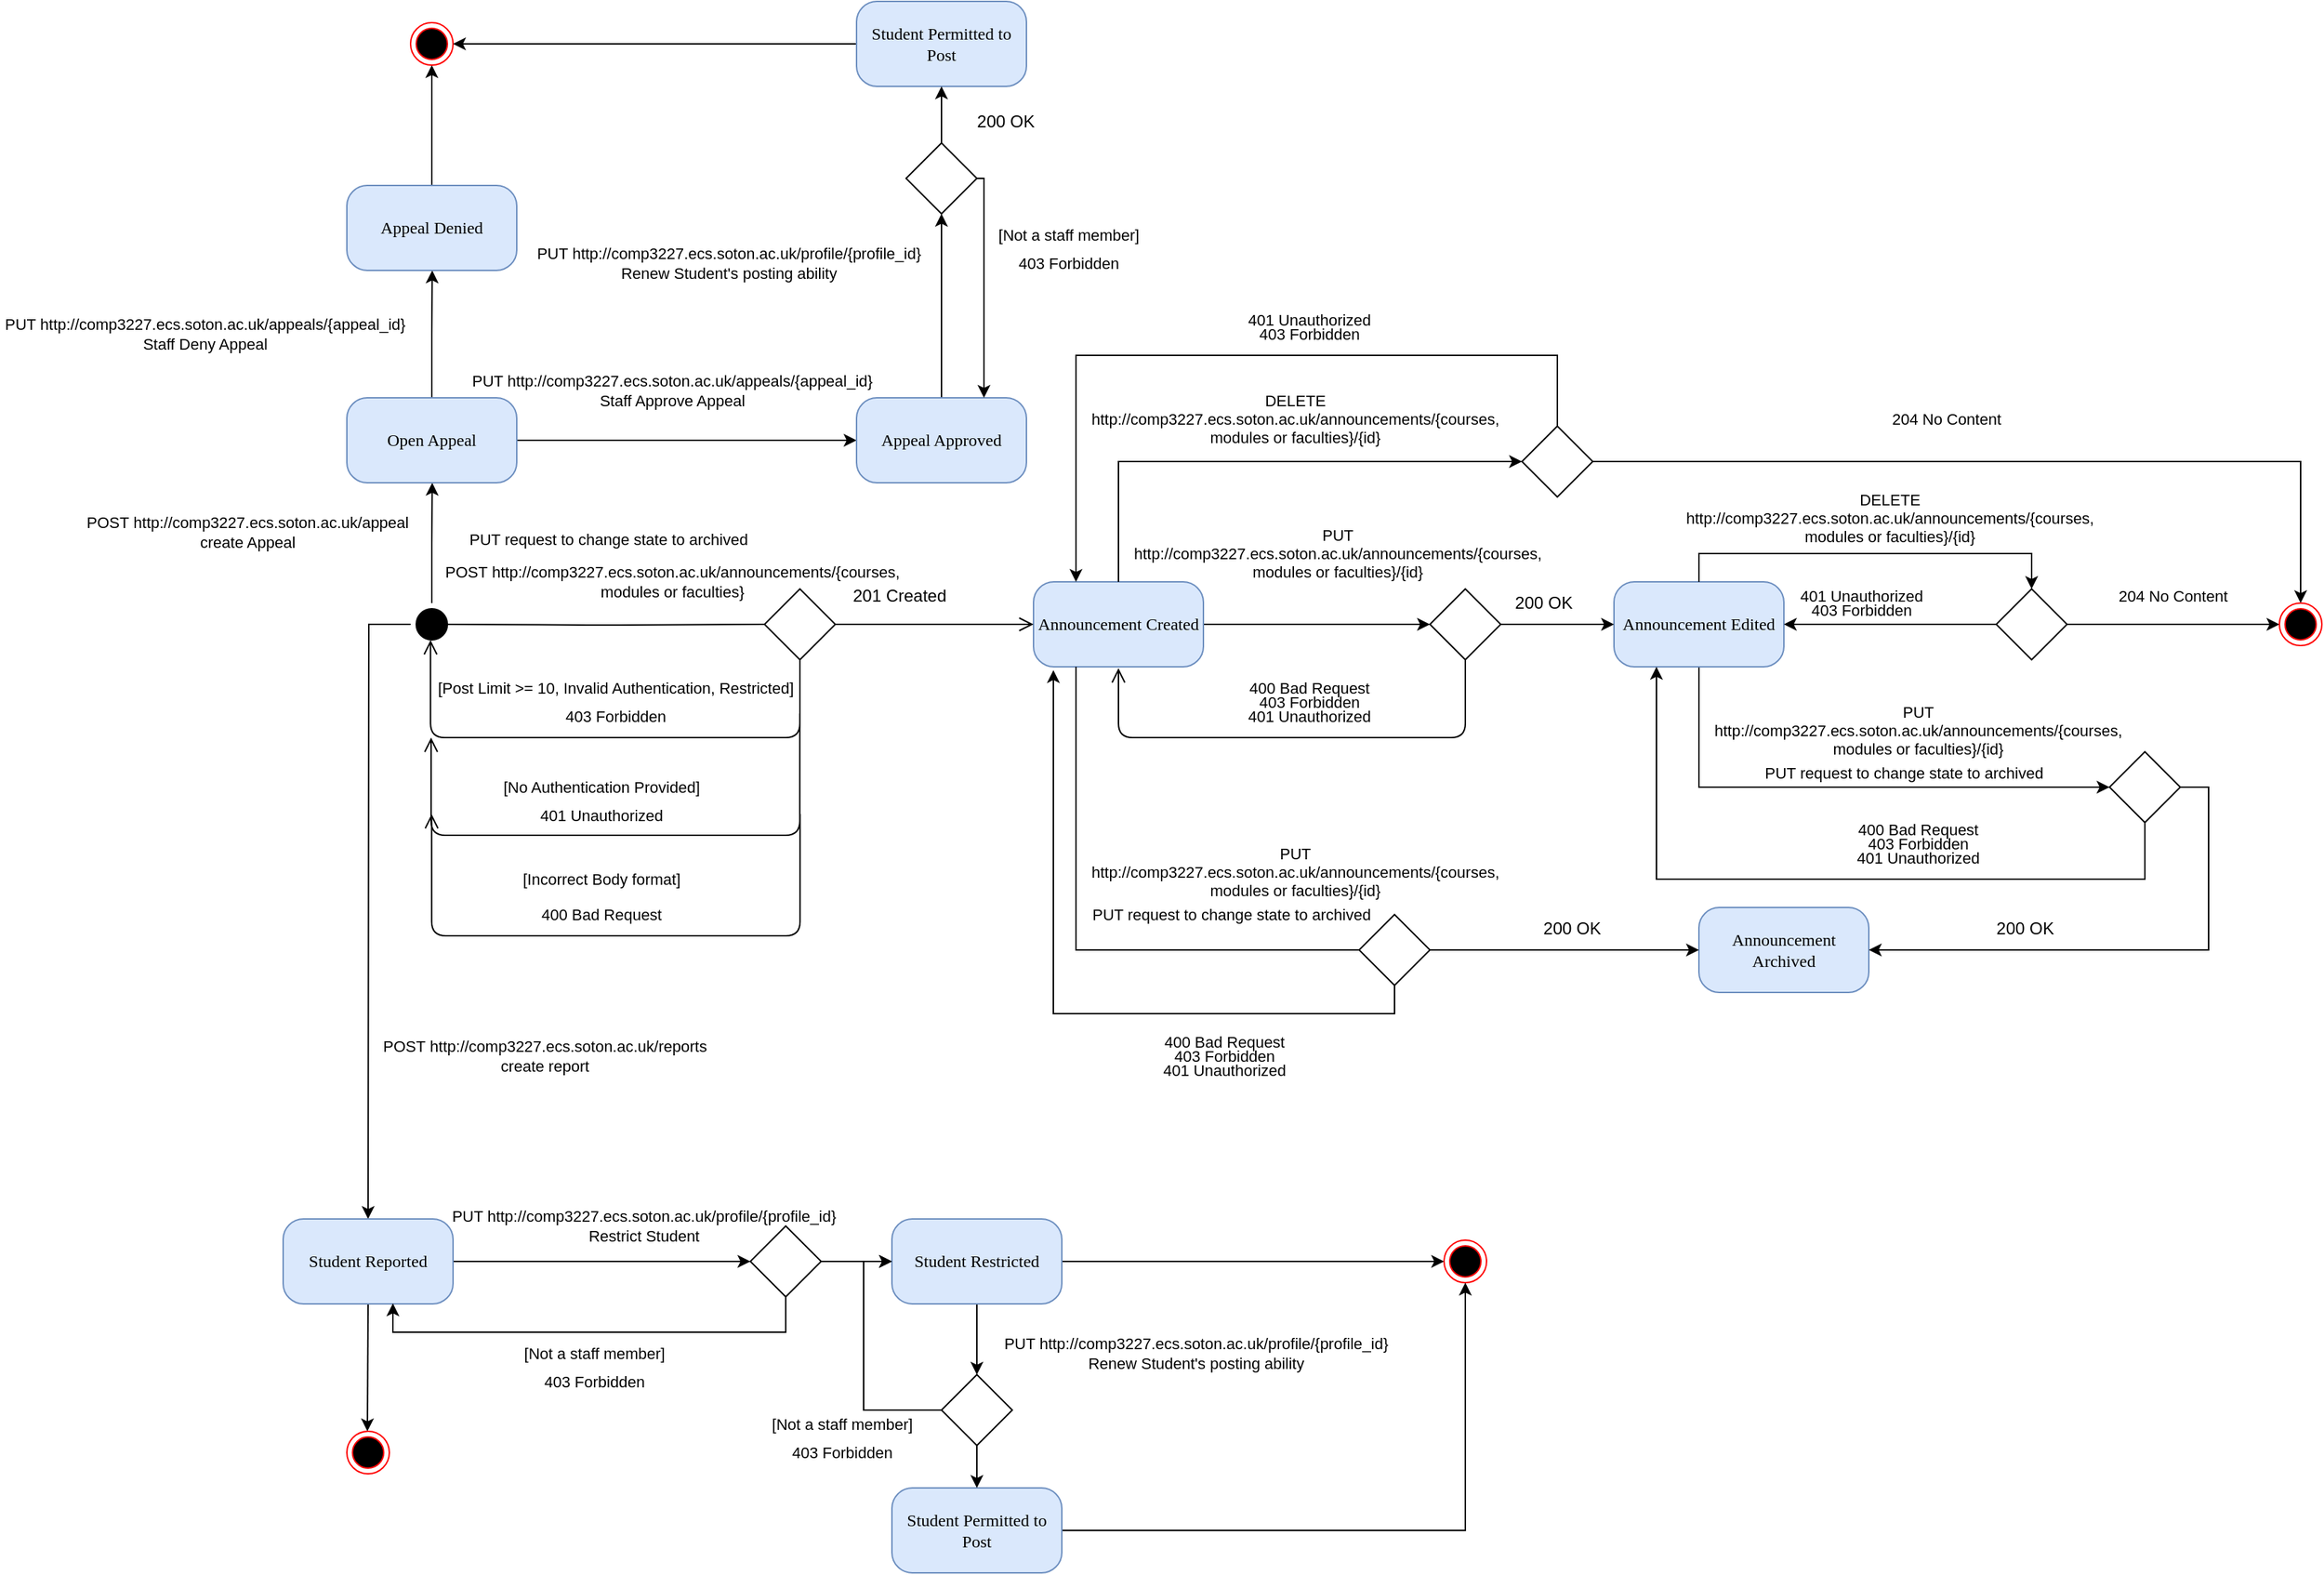 <mxfile version="22.1.5" type="device">
  <diagram name="Page-1" id="58cdce13-f638-feb5-8d6f-7d28b1aa9fa0">
    <mxGraphModel dx="1105" dy="562" grid="1" gridSize="10" guides="1" tooltips="1" connect="1" arrows="1" fold="1" page="1" pageScale="1" pageWidth="3300" pageHeight="2339" background="none" math="0" shadow="0">
      <root>
        <mxCell id="0" />
        <mxCell id="1" parent="0" />
        <mxCell id="6BWkst6RVMvoEHYVJQI9-71" style="edgeStyle=orthogonalEdgeStyle;rounded=0;orthogonalLoop=1;jettySize=auto;html=1;exitX=0.5;exitY=1;exitDx=0;exitDy=0;" parent="1" source="382b91b5511bd0f7-1" edge="1">
          <mxGeometry relative="1" as="geometry">
            <mxPoint x="890" y="1190" as="targetPoint" />
          </mxGeometry>
        </mxCell>
        <mxCell id="wpCIgoDuGoxNXAhAN5nI-4" style="edgeStyle=orthogonalEdgeStyle;rounded=0;orthogonalLoop=1;jettySize=auto;html=1;exitX=0;exitY=0.5;exitDx=0;exitDy=0;" parent="1" source="382b91b5511bd0f7-1" edge="1">
          <mxGeometry relative="1" as="geometry">
            <mxPoint x="935.286" y="670" as="targetPoint" />
          </mxGeometry>
        </mxCell>
        <mxCell id="382b91b5511bd0f7-1" value="" style="ellipse;html=1;shape=startState;fillColor=#000000;strokeColor=#000000;rounded=1;shadow=0;comic=0;labelBackgroundColor=none;fontFamily=Verdana;fontSize=12;fontColor=#000000;align=center;direction=south;" parent="1" vertex="1">
          <mxGeometry x="920" y="755" width="30" height="30" as="geometry" />
        </mxCell>
        <mxCell id="SyVr7KE0uqaBWoRiE3xX-16" style="edgeStyle=orthogonalEdgeStyle;rounded=0;orthogonalLoop=1;jettySize=auto;html=1;exitX=1;exitY=0.5;exitDx=0;exitDy=0;entryX=0;entryY=0.5;entryDx=0;entryDy=0;" parent="1" source="382b91b5511bd0f7-6" target="6BWkst6RVMvoEHYVJQI9-21" edge="1">
          <mxGeometry relative="1" as="geometry" />
        </mxCell>
        <mxCell id="382b91b5511bd0f7-6" value="Announcement Created" style="rounded=1;whiteSpace=wrap;html=1;arcSize=24;fillColor=#dae8fc;strokeColor=#6c8ebf;shadow=0;comic=0;labelBackgroundColor=none;fontFamily=Verdana;fontSize=12;align=center;" parent="1" vertex="1">
          <mxGeometry x="1360" y="740" width="120" height="60" as="geometry" />
        </mxCell>
        <mxCell id="2a3bc250acf0617d-9" style="edgeStyle=orthogonalEdgeStyle;html=1;labelBackgroundColor=none;endArrow=open;endSize=8;strokeColor=#000000;fontFamily=Verdana;fontSize=12;align=left;startArrow=none;" parent="1" source="6BWkst6RVMvoEHYVJQI9-2" target="382b91b5511bd0f7-6" edge="1">
          <mxGeometry relative="1" as="geometry" />
        </mxCell>
        <mxCell id="6BWkst6RVMvoEHYVJQI9-3" value="" style="edgeStyle=orthogonalEdgeStyle;html=1;labelBackgroundColor=none;endArrow=none;endSize=8;strokeColor=#000000;fontFamily=Verdana;fontSize=12;align=left;" parent="1" target="6BWkst6RVMvoEHYVJQI9-2" edge="1">
          <mxGeometry relative="1" as="geometry">
            <mxPoint x="940" y="770" as="sourcePoint" />
            <mxPoint x="1230" y="770" as="targetPoint" />
          </mxGeometry>
        </mxCell>
        <mxCell id="6BWkst6RVMvoEHYVJQI9-2" value="" style="rhombus;whiteSpace=wrap;html=1;" parent="1" vertex="1">
          <mxGeometry x="1170" y="745" width="50" height="50" as="geometry" />
        </mxCell>
        <mxCell id="6BWkst6RVMvoEHYVJQI9-5" style="edgeStyle=orthogonalEdgeStyle;html=1;labelBackgroundColor=none;endArrow=open;endSize=8;strokeColor=#000000;fontFamily=Verdana;fontSize=12;align=left;startArrow=none;entryX=0.871;entryY=0.53;entryDx=0;entryDy=0;entryPerimeter=0;exitX=0.5;exitY=1;exitDx=0;exitDy=0;" parent="1" source="6BWkst6RVMvoEHYVJQI9-2" target="382b91b5511bd0f7-1" edge="1">
          <mxGeometry relative="1" as="geometry">
            <mxPoint x="1095" y="800" as="sourcePoint" />
            <mxPoint x="1200" y="740" as="targetPoint" />
            <Array as="points">
              <mxPoint x="1195" y="850" />
              <mxPoint x="934" y="850" />
            </Array>
          </mxGeometry>
        </mxCell>
        <mxCell id="SyVr7KE0uqaBWoRiE3xX-9" style="edgeStyle=orthogonalEdgeStyle;rounded=0;orthogonalLoop=1;jettySize=auto;html=1;exitX=0.5;exitY=1;exitDx=0;exitDy=0;entryX=0;entryY=0.5;entryDx=0;entryDy=0;" parent="1" source="6BWkst6RVMvoEHYVJQI9-6" target="SyVr7KE0uqaBWoRiE3xX-12" edge="1">
          <mxGeometry relative="1" as="geometry">
            <mxPoint x="1830" y="900" as="targetPoint" />
          </mxGeometry>
        </mxCell>
        <mxCell id="6BWkst6RVMvoEHYVJQI9-6" value="Announcement Edited" style="rounded=1;whiteSpace=wrap;html=1;arcSize=24;fillColor=#dae8fc;strokeColor=#6c8ebf;shadow=0;comic=0;labelBackgroundColor=none;fontFamily=Verdana;fontSize=12;align=center;" parent="1" vertex="1">
          <mxGeometry x="1770" y="740" width="120" height="60" as="geometry" />
        </mxCell>
        <mxCell id="6BWkst6RVMvoEHYVJQI9-8" value="Announcement Archived" style="rounded=1;whiteSpace=wrap;html=1;arcSize=24;fillColor=#dae8fc;strokeColor=#6c8ebf;shadow=0;comic=0;labelBackgroundColor=none;fontFamily=Verdana;fontSize=12;align=center;" parent="1" vertex="1">
          <mxGeometry x="1830" y="970" width="120" height="60" as="geometry" />
        </mxCell>
        <mxCell id="6BWkst6RVMvoEHYVJQI9-9" value="POST&amp;nbsp;http://comp3227.ecs.soton.ac.uk/announcements/{courses, modules or faculties}" style="text;html=1;strokeColor=none;fillColor=none;align=center;verticalAlign=middle;whiteSpace=wrap;rounded=0;fontSize=11;" parent="1" vertex="1">
          <mxGeometry x="960" y="725" width="290" height="30" as="geometry" />
        </mxCell>
        <mxCell id="6BWkst6RVMvoEHYVJQI9-11" value="201 Created" style="text;html=1;align=center;verticalAlign=middle;resizable=0;points=[];autosize=1;strokeColor=none;fillColor=none;" parent="1" vertex="1">
          <mxGeometry x="1220" y="735" width="90" height="30" as="geometry" />
        </mxCell>
        <mxCell id="6BWkst6RVMvoEHYVJQI9-12" value="[Post Limit &amp;gt;= 10, Invalid Authentication, Restricted]" style="text;html=1;strokeColor=none;fillColor=none;align=center;verticalAlign=middle;whiteSpace=wrap;rounded=0;fontSize=11;" parent="1" vertex="1">
          <mxGeometry x="920" y="800" width="290" height="30" as="geometry" />
        </mxCell>
        <mxCell id="6BWkst6RVMvoEHYVJQI9-13" value="[No Authentication Provided]" style="text;html=1;strokeColor=none;fillColor=none;align=center;verticalAlign=middle;whiteSpace=wrap;rounded=0;fontSize=11;" parent="1" vertex="1">
          <mxGeometry x="910" y="870" width="290" height="30" as="geometry" />
        </mxCell>
        <mxCell id="6BWkst6RVMvoEHYVJQI9-14" value="[Incorrect Body format]" style="text;html=1;strokeColor=none;fillColor=none;align=center;verticalAlign=middle;whiteSpace=wrap;rounded=0;fontSize=11;" parent="1" vertex="1">
          <mxGeometry x="985" y="935" width="140" height="30" as="geometry" />
        </mxCell>
        <mxCell id="6BWkst6RVMvoEHYVJQI9-15" style="edgeStyle=orthogonalEdgeStyle;html=1;labelBackgroundColor=none;endArrow=open;endSize=8;strokeColor=#000000;fontFamily=Verdana;fontSize=12;align=left;startArrow=none;entryX=0.871;entryY=0.53;entryDx=0;entryDy=0;entryPerimeter=0;exitX=0.948;exitY=1.1;exitDx=0;exitDy=0;exitPerimeter=0;" parent="1" source="6BWkst6RVMvoEHYVJQI9-12" edge="1">
          <mxGeometry relative="1" as="geometry">
            <mxPoint x="1195.5" y="864" as="sourcePoint" />
            <mxPoint x="934.5" y="850" as="targetPoint" />
            <Array as="points">
              <mxPoint x="1195" y="919" />
              <mxPoint x="935" y="919" />
            </Array>
          </mxGeometry>
        </mxCell>
        <mxCell id="6BWkst6RVMvoEHYVJQI9-16" value="403 Forbidden" style="text;html=1;strokeColor=none;fillColor=none;align=center;verticalAlign=middle;whiteSpace=wrap;rounded=0;fontSize=11;" parent="1" vertex="1">
          <mxGeometry x="1010" y="820" width="110" height="30" as="geometry" />
        </mxCell>
        <mxCell id="6BWkst6RVMvoEHYVJQI9-17" value="401 Unauthorized" style="text;html=1;strokeColor=none;fillColor=none;align=center;verticalAlign=middle;whiteSpace=wrap;rounded=0;fontSize=11;" parent="1" vertex="1">
          <mxGeometry x="1000" y="890" width="110" height="30" as="geometry" />
        </mxCell>
        <mxCell id="6BWkst6RVMvoEHYVJQI9-19" value="400 Bad Request" style="text;html=1;strokeColor=none;fillColor=none;align=center;verticalAlign=middle;whiteSpace=wrap;rounded=0;fontSize=11;" parent="1" vertex="1">
          <mxGeometry x="1000" y="960" width="110" height="30" as="geometry" />
        </mxCell>
        <mxCell id="6BWkst6RVMvoEHYVJQI9-20" value="PUT http://comp3227.ecs.soton.ac.uk/announcements/{courses, modules or faculties}/{id}&lt;br&gt;" style="text;html=1;strokeColor=none;fillColor=none;align=center;verticalAlign=middle;whiteSpace=wrap;rounded=0;fontSize=11;" parent="1" vertex="1">
          <mxGeometry x="1430" y="705" width="290" height="30" as="geometry" />
        </mxCell>
        <mxCell id="6BWkst6RVMvoEHYVJQI9-27" style="edgeStyle=orthogonalEdgeStyle;rounded=0;orthogonalLoop=1;jettySize=auto;html=1;exitX=1;exitY=0.5;exitDx=0;exitDy=0;entryX=0;entryY=0.5;entryDx=0;entryDy=0;" parent="1" source="6BWkst6RVMvoEHYVJQI9-21" target="6BWkst6RVMvoEHYVJQI9-6" edge="1">
          <mxGeometry relative="1" as="geometry" />
        </mxCell>
        <mxCell id="6BWkst6RVMvoEHYVJQI9-21" value="" style="rhombus;whiteSpace=wrap;html=1;" parent="1" vertex="1">
          <mxGeometry x="1640" y="745" width="50" height="50" as="geometry" />
        </mxCell>
        <mxCell id="6BWkst6RVMvoEHYVJQI9-28" style="edgeStyle=orthogonalEdgeStyle;html=1;labelBackgroundColor=none;endArrow=open;endSize=8;strokeColor=#000000;fontFamily=Verdana;fontSize=12;align=left;startArrow=none;entryX=0.871;entryY=0.53;entryDx=0;entryDy=0;entryPerimeter=0;exitX=0.5;exitY=1;exitDx=0;exitDy=0;" parent="1" source="6BWkst6RVMvoEHYVJQI9-21" edge="1">
          <mxGeometry relative="1" as="geometry">
            <mxPoint x="1681" y="815" as="sourcePoint" />
            <mxPoint x="1420" y="801" as="targetPoint" />
            <Array as="points">
              <mxPoint x="1665" y="850" />
              <mxPoint x="1420" y="850" />
            </Array>
          </mxGeometry>
        </mxCell>
        <mxCell id="6BWkst6RVMvoEHYVJQI9-29" value="200 OK" style="text;html=1;align=center;verticalAlign=middle;resizable=0;points=[];autosize=1;strokeColor=none;fillColor=none;" parent="1" vertex="1">
          <mxGeometry x="1690" y="740" width="60" height="30" as="geometry" />
        </mxCell>
        <mxCell id="6BWkst6RVMvoEHYVJQI9-30" value="400 Bad Request" style="text;html=1;strokeColor=none;fillColor=none;align=center;verticalAlign=middle;whiteSpace=wrap;rounded=0;fontSize=11;" parent="1" vertex="1">
          <mxGeometry x="1500" y="800" width="110" height="30" as="geometry" />
        </mxCell>
        <mxCell id="6BWkst6RVMvoEHYVJQI9-31" value="401 Unauthorized" style="text;html=1;strokeColor=none;fillColor=none;align=center;verticalAlign=middle;whiteSpace=wrap;rounded=0;fontSize=11;" parent="1" vertex="1">
          <mxGeometry x="1500" y="820" width="110" height="30" as="geometry" />
        </mxCell>
        <mxCell id="6BWkst6RVMvoEHYVJQI9-32" value="403 Forbidden" style="text;html=1;strokeColor=none;fillColor=none;align=center;verticalAlign=middle;whiteSpace=wrap;rounded=0;fontSize=11;" parent="1" vertex="1">
          <mxGeometry x="1500" y="810" width="110" height="30" as="geometry" />
        </mxCell>
        <mxCell id="6BWkst6RVMvoEHYVJQI9-36" value="DELETE http://comp3227.ecs.soton.ac.uk/announcements/{courses, modules or faculties}/{id}" style="text;html=1;strokeColor=none;fillColor=none;align=center;verticalAlign=middle;whiteSpace=wrap;rounded=0;fontSize=11;" parent="1" vertex="1">
          <mxGeometry x="1400" y="610" width="290" height="30" as="geometry" />
        </mxCell>
        <mxCell id="6BWkst6RVMvoEHYVJQI9-37" value="204 No Content" style="text;html=1;strokeColor=none;fillColor=none;align=center;verticalAlign=middle;whiteSpace=wrap;rounded=0;fontSize=11;" parent="1" vertex="1">
          <mxGeometry x="1950" y="610" width="110" height="30" as="geometry" />
        </mxCell>
        <mxCell id="6BWkst6RVMvoEHYVJQI9-60" value="" style="edgeStyle=orthogonalEdgeStyle;rounded=0;orthogonalLoop=1;jettySize=auto;html=1;exitX=0.25;exitY=1;exitDx=0;exitDy=0;entryX=0;entryY=0.5;entryDx=0;entryDy=0;endArrow=none;" parent="1" source="382b91b5511bd0f7-6" target="6BWkst6RVMvoEHYVJQI9-59" edge="1">
          <mxGeometry relative="1" as="geometry">
            <mxPoint x="1405" y="1000" as="sourcePoint" />
            <mxPoint x="1600" y="1000" as="targetPoint" />
          </mxGeometry>
        </mxCell>
        <mxCell id="SyVr7KE0uqaBWoRiE3xX-22" style="edgeStyle=orthogonalEdgeStyle;rounded=0;orthogonalLoop=1;jettySize=auto;html=1;exitX=1;exitY=0.5;exitDx=0;exitDy=0;entryX=0;entryY=0.5;entryDx=0;entryDy=0;" parent="1" source="6BWkst6RVMvoEHYVJQI9-59" target="6BWkst6RVMvoEHYVJQI9-8" edge="1">
          <mxGeometry relative="1" as="geometry" />
        </mxCell>
        <mxCell id="6BWkst6RVMvoEHYVJQI9-59" value="" style="rhombus;whiteSpace=wrap;html=1;" parent="1" vertex="1">
          <mxGeometry x="1590" y="975" width="50" height="50" as="geometry" />
        </mxCell>
        <mxCell id="6BWkst6RVMvoEHYVJQI9-72" value="POST&amp;nbsp;http://comp3227.ecs.soton.ac.uk/reports&lt;br&gt;create report" style="text;html=1;strokeColor=none;fillColor=none;align=center;verticalAlign=middle;whiteSpace=wrap;rounded=0;fontSize=11;" parent="1" vertex="1">
          <mxGeometry x="870" y="1060" width="290" height="30" as="geometry" />
        </mxCell>
        <mxCell id="6BWkst6RVMvoEHYVJQI9-75" style="edgeStyle=orthogonalEdgeStyle;rounded=0;orthogonalLoop=1;jettySize=auto;html=1;exitX=0.5;exitY=1;exitDx=0;exitDy=0;" parent="1" source="6BWkst6RVMvoEHYVJQI9-74" edge="1">
          <mxGeometry relative="1" as="geometry">
            <mxPoint x="889.5" y="1340" as="targetPoint" />
          </mxGeometry>
        </mxCell>
        <mxCell id="WHHI2yMgMxbM5bKef1kN-1" style="edgeStyle=orthogonalEdgeStyle;rounded=0;orthogonalLoop=1;jettySize=auto;html=1;exitX=1;exitY=0.5;exitDx=0;exitDy=0;" parent="1" source="6BWkst6RVMvoEHYVJQI9-74" edge="1">
          <mxGeometry relative="1" as="geometry">
            <mxPoint x="1160" y="1220" as="targetPoint" />
          </mxGeometry>
        </mxCell>
        <mxCell id="6BWkst6RVMvoEHYVJQI9-74" value="Student Reported" style="rounded=1;whiteSpace=wrap;html=1;arcSize=24;fillColor=#dae8fc;strokeColor=#6c8ebf;shadow=0;comic=0;labelBackgroundColor=none;fontFamily=Verdana;fontSize=12;align=center;" parent="1" vertex="1">
          <mxGeometry x="830" y="1190" width="120" height="60" as="geometry" />
        </mxCell>
        <mxCell id="6BWkst6RVMvoEHYVJQI9-76" value="" style="ellipse;html=1;shape=endState;fillColor=#000000;strokeColor=#ff0000;" parent="1" vertex="1">
          <mxGeometry x="875" y="1340" width="30" height="30" as="geometry" />
        </mxCell>
        <mxCell id="wpCIgoDuGoxNXAhAN5nI-3" value="PUT request to change state to archived" style="text;html=1;strokeColor=none;fillColor=none;align=center;verticalAlign=middle;whiteSpace=wrap;rounded=0;fontSize=11;" parent="1" vertex="1">
          <mxGeometry x="1355" y="960" width="290" height="30" as="geometry" />
        </mxCell>
        <mxCell id="wpCIgoDuGoxNXAhAN5nI-5" value="POST&amp;nbsp;http://comp3227.ecs.soton.ac.uk/appeal&lt;br&gt;create Appeal" style="text;html=1;strokeColor=none;fillColor=none;align=center;verticalAlign=middle;whiteSpace=wrap;rounded=0;fontSize=11;" parent="1" vertex="1">
          <mxGeometry x="660" y="690" width="290" height="30" as="geometry" />
        </mxCell>
        <mxCell id="wpCIgoDuGoxNXAhAN5nI-7" style="edgeStyle=orthogonalEdgeStyle;rounded=0;orthogonalLoop=1;jettySize=auto;html=1;exitX=1;exitY=0.5;exitDx=0;exitDy=0;entryX=0;entryY=0.5;entryDx=0;entryDy=0;" parent="1" source="wpCIgoDuGoxNXAhAN5nI-6" target="wpCIgoDuGoxNXAhAN5nI-10" edge="1">
          <mxGeometry relative="1" as="geometry">
            <mxPoint x="1160" y="639.857" as="targetPoint" />
          </mxGeometry>
        </mxCell>
        <mxCell id="wpCIgoDuGoxNXAhAN5nI-8" style="edgeStyle=orthogonalEdgeStyle;rounded=0;orthogonalLoop=1;jettySize=auto;html=1;exitX=0.5;exitY=0;exitDx=0;exitDy=0;" parent="1" source="wpCIgoDuGoxNXAhAN5nI-6" edge="1">
          <mxGeometry relative="1" as="geometry">
            <mxPoint x="935.286" y="520" as="targetPoint" />
          </mxGeometry>
        </mxCell>
        <mxCell id="wpCIgoDuGoxNXAhAN5nI-6" value="Open Appeal" style="rounded=1;whiteSpace=wrap;html=1;arcSize=24;fillColor=#dae8fc;strokeColor=#6c8ebf;shadow=0;comic=0;labelBackgroundColor=none;fontFamily=Verdana;fontSize=12;align=center;" parent="1" vertex="1">
          <mxGeometry x="875" y="610" width="120" height="60" as="geometry" />
        </mxCell>
        <mxCell id="SyVr7KE0uqaBWoRiE3xX-37" style="edgeStyle=orthogonalEdgeStyle;rounded=0;orthogonalLoop=1;jettySize=auto;html=1;exitX=0.5;exitY=0;exitDx=0;exitDy=0;entryX=0.5;entryY=1;entryDx=0;entryDy=0;" parent="1" source="wpCIgoDuGoxNXAhAN5nI-9" target="SyVr7KE0uqaBWoRiE3xX-36" edge="1">
          <mxGeometry relative="1" as="geometry" />
        </mxCell>
        <mxCell id="wpCIgoDuGoxNXAhAN5nI-9" value="Appeal Denied" style="rounded=1;whiteSpace=wrap;html=1;arcSize=24;fillColor=#dae8fc;strokeColor=#6c8ebf;shadow=0;comic=0;labelBackgroundColor=none;fontFamily=Verdana;fontSize=12;align=center;" parent="1" vertex="1">
          <mxGeometry x="875" y="460" width="120" height="60" as="geometry" />
        </mxCell>
        <mxCell id="wpCIgoDuGoxNXAhAN5nI-13" style="edgeStyle=orthogonalEdgeStyle;rounded=0;orthogonalLoop=1;jettySize=auto;html=1;exitX=0.5;exitY=0;exitDx=0;exitDy=0;entryX=0.5;entryY=1;entryDx=0;entryDy=0;" parent="1" source="wpCIgoDuGoxNXAhAN5nI-10" target="SyVr7KE0uqaBWoRiE3xX-42" edge="1">
          <mxGeometry relative="1" as="geometry">
            <mxPoint x="1295" y="505" as="targetPoint" />
          </mxGeometry>
        </mxCell>
        <mxCell id="GK7f2-Z8EosQErU70meb-1" style="edgeStyle=orthogonalEdgeStyle;rounded=0;orthogonalLoop=1;jettySize=auto;html=1;exitX=1;exitY=0.5;exitDx=0;exitDy=0;" parent="1" source="wpCIgoDuGoxNXAhAN5nI-10" edge="1">
          <mxGeometry relative="1" as="geometry">
            <mxPoint x="1355.222" y="640.333" as="targetPoint" />
          </mxGeometry>
        </mxCell>
        <mxCell id="wpCIgoDuGoxNXAhAN5nI-10" value="Appeal Approved" style="rounded=1;whiteSpace=wrap;html=1;arcSize=24;fillColor=#dae8fc;strokeColor=#6c8ebf;shadow=0;comic=0;labelBackgroundColor=none;fontFamily=Verdana;fontSize=12;align=center;" parent="1" vertex="1">
          <mxGeometry x="1235" y="610" width="120" height="60" as="geometry" />
        </mxCell>
        <mxCell id="wpCIgoDuGoxNXAhAN5nI-16" style="edgeStyle=orthogonalEdgeStyle;html=1;labelBackgroundColor=none;endArrow=open;endSize=8;strokeColor=#000000;fontFamily=Verdana;fontSize=12;align=left;startArrow=none;exitX=0.948;exitY=1.1;exitDx=0;exitDy=0;exitPerimeter=0;" parent="1" edge="1">
          <mxGeometry relative="1" as="geometry">
            <mxPoint x="1195.11" y="904.03" as="sourcePoint" />
            <mxPoint x="934.86" y="904.03" as="targetPoint" />
            <Array as="points">
              <mxPoint x="1195.11" y="990.03" />
              <mxPoint x="935.11" y="990.03" />
            </Array>
          </mxGeometry>
        </mxCell>
        <mxCell id="wpCIgoDuGoxNXAhAN5nI-17" value="PUT request to change state to archived" style="text;html=1;strokeColor=none;fillColor=none;align=center;verticalAlign=middle;whiteSpace=wrap;rounded=0;fontSize=11;" parent="1" vertex="1">
          <mxGeometry x="915" y="695" width="290" height="30" as="geometry" />
        </mxCell>
        <mxCell id="wpCIgoDuGoxNXAhAN5nI-18" value="PUT http://comp3227.ecs.soton.ac.uk/appeals/{appeal_id}&lt;br&gt;Staff Approve Appeal" style="text;html=1;strokeColor=none;fillColor=none;align=center;verticalAlign=middle;whiteSpace=wrap;rounded=0;fontSize=11;" parent="1" vertex="1">
          <mxGeometry x="960" y="590" width="290" height="30" as="geometry" />
        </mxCell>
        <mxCell id="wpCIgoDuGoxNXAhAN5nI-19" value="PUT http://comp3227.ecs.soton.ac.uk/appeals/{appeal_id}&lt;br&gt;Staff Deny Appeal" style="text;html=1;strokeColor=none;fillColor=none;align=center;verticalAlign=middle;whiteSpace=wrap;rounded=0;fontSize=11;" parent="1" vertex="1">
          <mxGeometry x="630" y="550" width="290" height="30" as="geometry" />
        </mxCell>
        <mxCell id="WHHI2yMgMxbM5bKef1kN-2" value="PUT http://comp3227.ecs.soton.ac.uk/profile/{profile_id}&lt;br&gt;Restrict Student" style="text;html=1;strokeColor=none;fillColor=none;align=center;verticalAlign=middle;whiteSpace=wrap;rounded=0;fontSize=11;" parent="1" vertex="1">
          <mxGeometry x="940" y="1180" width="290" height="30" as="geometry" />
        </mxCell>
        <mxCell id="WHHI2yMgMxbM5bKef1kN-12" style="edgeStyle=orthogonalEdgeStyle;rounded=0;orthogonalLoop=1;jettySize=auto;html=1;exitX=1;exitY=0.5;exitDx=0;exitDy=0;entryX=0;entryY=0.5;entryDx=0;entryDy=0;" parent="1" source="WHHI2yMgMxbM5bKef1kN-3" target="WHHI2yMgMxbM5bKef1kN-11" edge="1">
          <mxGeometry relative="1" as="geometry" />
        </mxCell>
        <mxCell id="WHHI2yMgMxbM5bKef1kN-24" style="edgeStyle=orthogonalEdgeStyle;rounded=0;orthogonalLoop=1;jettySize=auto;html=1;exitX=0.5;exitY=1;exitDx=0;exitDy=0;entryX=0.5;entryY=0;entryDx=0;entryDy=0;" parent="1" source="WHHI2yMgMxbM5bKef1kN-3" target="WHHI2yMgMxbM5bKef1kN-18" edge="1">
          <mxGeometry relative="1" as="geometry" />
        </mxCell>
        <mxCell id="WHHI2yMgMxbM5bKef1kN-3" value="Student Restricted" style="rounded=1;whiteSpace=wrap;html=1;arcSize=24;fillColor=#dae8fc;strokeColor=#6c8ebf;shadow=0;comic=0;labelBackgroundColor=none;fontFamily=Verdana;fontSize=12;align=center;" parent="1" vertex="1">
          <mxGeometry x="1260" y="1190" width="120" height="60" as="geometry" />
        </mxCell>
        <mxCell id="WHHI2yMgMxbM5bKef1kN-7" style="edgeStyle=orthogonalEdgeStyle;rounded=0;orthogonalLoop=1;jettySize=auto;html=1;exitX=1;exitY=0.5;exitDx=0;exitDy=0;" parent="1" source="WHHI2yMgMxbM5bKef1kN-5" target="WHHI2yMgMxbM5bKef1kN-3" edge="1">
          <mxGeometry relative="1" as="geometry" />
        </mxCell>
        <mxCell id="WHHI2yMgMxbM5bKef1kN-5" value="" style="rhombus;whiteSpace=wrap;html=1;" parent="1" vertex="1">
          <mxGeometry x="1160" y="1195" width="50" height="50" as="geometry" />
        </mxCell>
        <mxCell id="WHHI2yMgMxbM5bKef1kN-6" style="edgeStyle=orthogonalEdgeStyle;rounded=0;orthogonalLoop=1;jettySize=auto;html=1;exitX=0.5;exitY=1;exitDx=0;exitDy=0;entryX=0.646;entryY=0.994;entryDx=0;entryDy=0;entryPerimeter=0;" parent="1" source="WHHI2yMgMxbM5bKef1kN-5" target="6BWkst6RVMvoEHYVJQI9-74" edge="1">
          <mxGeometry relative="1" as="geometry" />
        </mxCell>
        <mxCell id="WHHI2yMgMxbM5bKef1kN-8" value="403 Forbidden" style="text;html=1;strokeColor=none;fillColor=none;align=center;verticalAlign=middle;whiteSpace=wrap;rounded=0;fontSize=11;" parent="1" vertex="1">
          <mxGeometry x="995" y="1290" width="110" height="30" as="geometry" />
        </mxCell>
        <mxCell id="WHHI2yMgMxbM5bKef1kN-9" value="[Not a staff member]" style="text;html=1;strokeColor=none;fillColor=none;align=center;verticalAlign=middle;whiteSpace=wrap;rounded=0;fontSize=11;" parent="1" vertex="1">
          <mxGeometry x="995" y="1270" width="110" height="30" as="geometry" />
        </mxCell>
        <mxCell id="WHHI2yMgMxbM5bKef1kN-11" value="" style="ellipse;html=1;shape=endState;fillColor=#000000;strokeColor=#ff0000;" parent="1" vertex="1">
          <mxGeometry x="1650" y="1205" width="30" height="30" as="geometry" />
        </mxCell>
        <mxCell id="Q8Fwyiq90K_DLzV5cX4c-2" style="edgeStyle=orthogonalEdgeStyle;rounded=0;orthogonalLoop=1;jettySize=auto;html=1;exitX=1;exitY=0.5;exitDx=0;exitDy=0;entryX=0.5;entryY=1;entryDx=0;entryDy=0;" edge="1" parent="1" source="WHHI2yMgMxbM5bKef1kN-13" target="WHHI2yMgMxbM5bKef1kN-11">
          <mxGeometry relative="1" as="geometry" />
        </mxCell>
        <mxCell id="WHHI2yMgMxbM5bKef1kN-13" value="Student Permitted to Post" style="rounded=1;whiteSpace=wrap;html=1;arcSize=24;fillColor=#dae8fc;strokeColor=#6c8ebf;shadow=0;comic=0;labelBackgroundColor=none;fontFamily=Verdana;fontSize=12;align=center;" parent="1" vertex="1">
          <mxGeometry x="1260" y="1380" width="120" height="60" as="geometry" />
        </mxCell>
        <mxCell id="WHHI2yMgMxbM5bKef1kN-15" value="PUT http://comp3227.ecs.soton.ac.uk/profile/{profile_id}&lt;br&gt;Renew Student&#39;s posting ability" style="text;html=1;strokeColor=none;fillColor=none;align=center;verticalAlign=middle;whiteSpace=wrap;rounded=0;fontSize=11;" parent="1" vertex="1">
          <mxGeometry x="1000" y="500" width="290" height="30" as="geometry" />
        </mxCell>
        <mxCell id="WHHI2yMgMxbM5bKef1kN-19" style="edgeStyle=orthogonalEdgeStyle;rounded=0;orthogonalLoop=1;jettySize=auto;html=1;exitX=0;exitY=0.5;exitDx=0;exitDy=0;entryX=0;entryY=0.5;entryDx=0;entryDy=0;" parent="1" source="WHHI2yMgMxbM5bKef1kN-18" target="WHHI2yMgMxbM5bKef1kN-3" edge="1">
          <mxGeometry relative="1" as="geometry" />
        </mxCell>
        <mxCell id="WHHI2yMgMxbM5bKef1kN-22" style="edgeStyle=orthogonalEdgeStyle;rounded=0;orthogonalLoop=1;jettySize=auto;html=1;exitX=0.5;exitY=1;exitDx=0;exitDy=0;entryX=0.5;entryY=0;entryDx=0;entryDy=0;" parent="1" source="WHHI2yMgMxbM5bKef1kN-18" target="WHHI2yMgMxbM5bKef1kN-13" edge="1">
          <mxGeometry relative="1" as="geometry" />
        </mxCell>
        <mxCell id="WHHI2yMgMxbM5bKef1kN-18" value="" style="rhombus;whiteSpace=wrap;html=1;" parent="1" vertex="1">
          <mxGeometry x="1295" y="1300" width="50" height="50" as="geometry" />
        </mxCell>
        <mxCell id="WHHI2yMgMxbM5bKef1kN-20" value="403 Forbidden" style="text;html=1;strokeColor=none;fillColor=none;align=center;verticalAlign=middle;whiteSpace=wrap;rounded=0;fontSize=11;" parent="1" vertex="1">
          <mxGeometry x="1170" y="1340" width="110" height="30" as="geometry" />
        </mxCell>
        <mxCell id="WHHI2yMgMxbM5bKef1kN-21" value="[Not a staff member]" style="text;html=1;strokeColor=none;fillColor=none;align=center;verticalAlign=middle;whiteSpace=wrap;rounded=0;fontSize=11;" parent="1" vertex="1">
          <mxGeometry x="1170" y="1320" width="110" height="30" as="geometry" />
        </mxCell>
        <mxCell id="GK7f2-Z8EosQErU70meb-9" value="" style="edgeStyle=orthogonalEdgeStyle;rounded=0;orthogonalLoop=1;jettySize=auto;html=1;exitX=0.5;exitY=0;exitDx=0;exitDy=0;entryX=0.5;entryY=0;entryDx=0;entryDy=0;" parent="1" source="6BWkst6RVMvoEHYVJQI9-6" target="GK7f2-Z8EosQErU70meb-4" edge="1">
          <mxGeometry relative="1" as="geometry">
            <mxPoint x="1830" y="740" as="sourcePoint" />
            <mxPoint x="2065" y="930" as="targetPoint" />
          </mxGeometry>
        </mxCell>
        <mxCell id="GK7f2-Z8EosQErU70meb-10" style="edgeStyle=orthogonalEdgeStyle;rounded=0;orthogonalLoop=1;jettySize=auto;html=1;exitX=0;exitY=0.5;exitDx=0;exitDy=0;entryX=1;entryY=0.5;entryDx=0;entryDy=0;" parent="1" source="GK7f2-Z8EosQErU70meb-4" target="6BWkst6RVMvoEHYVJQI9-6" edge="1">
          <mxGeometry relative="1" as="geometry" />
        </mxCell>
        <mxCell id="SyVr7KE0uqaBWoRiE3xX-11" style="edgeStyle=orthogonalEdgeStyle;rounded=0;orthogonalLoop=1;jettySize=auto;html=1;exitX=1;exitY=0.5;exitDx=0;exitDy=0;entryX=0;entryY=0.5;entryDx=0;entryDy=0;" parent="1" source="GK7f2-Z8EosQErU70meb-4" target="GK7f2-Z8EosQErU70meb-24" edge="1">
          <mxGeometry relative="1" as="geometry" />
        </mxCell>
        <mxCell id="GK7f2-Z8EosQErU70meb-4" value="" style="rhombus;whiteSpace=wrap;html=1;" parent="1" vertex="1">
          <mxGeometry x="2040" y="745" width="50" height="50" as="geometry" />
        </mxCell>
        <mxCell id="GK7f2-Z8EosQErU70meb-16" value="" style="edgeStyle=orthogonalEdgeStyle;rounded=0;orthogonalLoop=1;jettySize=auto;html=1;exitX=0.5;exitY=0;exitDx=0;exitDy=0;entryX=0;entryY=0.5;entryDx=0;entryDy=0;" parent="1" source="382b91b5511bd0f7-6" target="GK7f2-Z8EosQErU70meb-15" edge="1">
          <mxGeometry relative="1" as="geometry">
            <mxPoint x="1420" y="740" as="sourcePoint" />
            <mxPoint x="1960" y="655" as="targetPoint" />
          </mxGeometry>
        </mxCell>
        <mxCell id="GK7f2-Z8EosQErU70meb-18" style="edgeStyle=orthogonalEdgeStyle;rounded=0;orthogonalLoop=1;jettySize=auto;html=1;exitX=0.5;exitY=0;exitDx=0;exitDy=0;entryX=0.25;entryY=0;entryDx=0;entryDy=0;" parent="1" source="GK7f2-Z8EosQErU70meb-15" target="382b91b5511bd0f7-6" edge="1">
          <mxGeometry relative="1" as="geometry">
            <Array as="points">
              <mxPoint x="1730" y="580" />
              <mxPoint x="1390" y="580" />
            </Array>
          </mxGeometry>
        </mxCell>
        <mxCell id="Q8Fwyiq90K_DLzV5cX4c-1" style="edgeStyle=orthogonalEdgeStyle;rounded=0;orthogonalLoop=1;jettySize=auto;html=1;exitX=1;exitY=0.5;exitDx=0;exitDy=0;entryX=0.5;entryY=0;entryDx=0;entryDy=0;" edge="1" parent="1" source="GK7f2-Z8EosQErU70meb-15" target="GK7f2-Z8EosQErU70meb-24">
          <mxGeometry relative="1" as="geometry" />
        </mxCell>
        <mxCell id="GK7f2-Z8EosQErU70meb-15" value="" style="rhombus;whiteSpace=wrap;html=1;" parent="1" vertex="1">
          <mxGeometry x="1705" y="630" width="50" height="50" as="geometry" />
        </mxCell>
        <mxCell id="GK7f2-Z8EosQErU70meb-21" value="401 Unauthorized" style="text;html=1;strokeColor=none;fillColor=none;align=center;verticalAlign=middle;whiteSpace=wrap;rounded=0;fontSize=11;" parent="1" vertex="1">
          <mxGeometry x="1500" y="540" width="110" height="30" as="geometry" />
        </mxCell>
        <mxCell id="GK7f2-Z8EosQErU70meb-22" value="403 Forbidden" style="text;html=1;strokeColor=none;fillColor=none;align=center;verticalAlign=middle;whiteSpace=wrap;rounded=0;fontSize=11;" parent="1" vertex="1">
          <mxGeometry x="1500" y="550" width="110" height="30" as="geometry" />
        </mxCell>
        <mxCell id="GK7f2-Z8EosQErU70meb-24" value="" style="ellipse;html=1;shape=endState;fillColor=#000000;strokeColor=#ff0000;" parent="1" vertex="1">
          <mxGeometry x="2240" y="755" width="30" height="30" as="geometry" />
        </mxCell>
        <mxCell id="GK7f2-Z8EosQErU70meb-28" value="204 No Content" style="text;html=1;strokeColor=none;fillColor=none;align=center;verticalAlign=middle;whiteSpace=wrap;rounded=0;fontSize=11;" parent="1" vertex="1">
          <mxGeometry x="2110" y="735" width="110" height="30" as="geometry" />
        </mxCell>
        <mxCell id="GK7f2-Z8EosQErU70meb-29" value="DELETE http://comp3227.ecs.soton.ac.uk/announcements/{courses, modules or faculties}/{id}" style="text;html=1;strokeColor=none;fillColor=none;align=center;verticalAlign=middle;whiteSpace=wrap;rounded=0;fontSize=11;" parent="1" vertex="1">
          <mxGeometry x="1820" y="680" width="290" height="30" as="geometry" />
        </mxCell>
        <mxCell id="GK7f2-Z8EosQErU70meb-30" value="401 Unauthorized" style="text;html=1;strokeColor=none;fillColor=none;align=center;verticalAlign=middle;whiteSpace=wrap;rounded=0;fontSize=11;" parent="1" vertex="1">
          <mxGeometry x="1890" y="735" width="110" height="30" as="geometry" />
        </mxCell>
        <mxCell id="GK7f2-Z8EosQErU70meb-31" value="403 Forbidden" style="text;html=1;strokeColor=none;fillColor=none;align=center;verticalAlign=middle;whiteSpace=wrap;rounded=0;fontSize=11;" parent="1" vertex="1">
          <mxGeometry x="1890" y="745" width="110" height="30" as="geometry" />
        </mxCell>
        <mxCell id="SyVr7KE0uqaBWoRiE3xX-2" style="edgeStyle=orthogonalEdgeStyle;rounded=0;orthogonalLoop=1;jettySize=auto;html=1;exitX=0.5;exitY=1;exitDx=0;exitDy=0;entryX=0.117;entryY=1.039;entryDx=0;entryDy=0;entryPerimeter=0;" parent="1" source="6BWkst6RVMvoEHYVJQI9-59" target="382b91b5511bd0f7-6" edge="1">
          <mxGeometry relative="1" as="geometry" />
        </mxCell>
        <mxCell id="SyVr7KE0uqaBWoRiE3xX-25" style="edgeStyle=orthogonalEdgeStyle;rounded=0;orthogonalLoop=1;jettySize=auto;html=1;exitX=0.5;exitY=1;exitDx=0;exitDy=0;entryX=0.25;entryY=1;entryDx=0;entryDy=0;" parent="1" source="SyVr7KE0uqaBWoRiE3xX-12" target="6BWkst6RVMvoEHYVJQI9-6" edge="1">
          <mxGeometry relative="1" as="geometry">
            <Array as="points">
              <mxPoint x="2145" y="950" />
              <mxPoint x="1800" y="950" />
            </Array>
          </mxGeometry>
        </mxCell>
        <mxCell id="SyVr7KE0uqaBWoRiE3xX-32" style="edgeStyle=orthogonalEdgeStyle;rounded=0;orthogonalLoop=1;jettySize=auto;html=1;exitX=1;exitY=0.5;exitDx=0;exitDy=0;entryX=1;entryY=0.5;entryDx=0;entryDy=0;" parent="1" source="SyVr7KE0uqaBWoRiE3xX-12" target="6BWkst6RVMvoEHYVJQI9-8" edge="1">
          <mxGeometry relative="1" as="geometry" />
        </mxCell>
        <mxCell id="SyVr7KE0uqaBWoRiE3xX-12" value="" style="rhombus;whiteSpace=wrap;html=1;" parent="1" vertex="1">
          <mxGeometry x="2120" y="860" width="50" height="50" as="geometry" />
        </mxCell>
        <mxCell id="SyVr7KE0uqaBWoRiE3xX-14" value="200 OK" style="text;html=1;align=center;verticalAlign=middle;resizable=0;points=[];autosize=1;strokeColor=none;fillColor=none;" parent="1" vertex="1">
          <mxGeometry x="1710" y="970" width="60" height="30" as="geometry" />
        </mxCell>
        <mxCell id="SyVr7KE0uqaBWoRiE3xX-15" value="PUT http://comp3227.ecs.soton.ac.uk/announcements/{courses, modules or faculties}/{id}&lt;br&gt;" style="text;html=1;strokeColor=none;fillColor=none;align=center;verticalAlign=middle;whiteSpace=wrap;rounded=0;fontSize=11;" parent="1" vertex="1">
          <mxGeometry x="1400" y="930" width="290" height="30" as="geometry" />
        </mxCell>
        <mxCell id="SyVr7KE0uqaBWoRiE3xX-19" value="400 Bad Request" style="text;html=1;strokeColor=none;fillColor=none;align=center;verticalAlign=middle;whiteSpace=wrap;rounded=0;fontSize=11;" parent="1" vertex="1">
          <mxGeometry x="1440" y="1050" width="110" height="30" as="geometry" />
        </mxCell>
        <mxCell id="SyVr7KE0uqaBWoRiE3xX-20" value="401 Unauthorized" style="text;html=1;strokeColor=none;fillColor=none;align=center;verticalAlign=middle;whiteSpace=wrap;rounded=0;fontSize=11;" parent="1" vertex="1">
          <mxGeometry x="1440" y="1070" width="110" height="30" as="geometry" />
        </mxCell>
        <mxCell id="SyVr7KE0uqaBWoRiE3xX-21" value="403 Forbidden" style="text;html=1;strokeColor=none;fillColor=none;align=center;verticalAlign=middle;whiteSpace=wrap;rounded=0;fontSize=11;" parent="1" vertex="1">
          <mxGeometry x="1440" y="1060" width="110" height="30" as="geometry" />
        </mxCell>
        <mxCell id="SyVr7KE0uqaBWoRiE3xX-23" value="PUT request to change state to archived" style="text;html=1;strokeColor=none;fillColor=none;align=center;verticalAlign=middle;whiteSpace=wrap;rounded=0;fontSize=11;" parent="1" vertex="1">
          <mxGeometry x="1830" y="860" width="290" height="30" as="geometry" />
        </mxCell>
        <mxCell id="SyVr7KE0uqaBWoRiE3xX-24" value="PUT http://comp3227.ecs.soton.ac.uk/announcements/{courses, modules or faculties}/{id}&lt;br&gt;" style="text;html=1;strokeColor=none;fillColor=none;align=center;verticalAlign=middle;whiteSpace=wrap;rounded=0;fontSize=11;" parent="1" vertex="1">
          <mxGeometry x="1840" y="830" width="290" height="30" as="geometry" />
        </mxCell>
        <mxCell id="SyVr7KE0uqaBWoRiE3xX-29" value="400 Bad Request" style="text;html=1;strokeColor=none;fillColor=none;align=center;verticalAlign=middle;whiteSpace=wrap;rounded=0;fontSize=11;" parent="1" vertex="1">
          <mxGeometry x="1930" y="900" width="110" height="30" as="geometry" />
        </mxCell>
        <mxCell id="SyVr7KE0uqaBWoRiE3xX-30" value="401 Unauthorized" style="text;html=1;strokeColor=none;fillColor=none;align=center;verticalAlign=middle;whiteSpace=wrap;rounded=0;fontSize=11;" parent="1" vertex="1">
          <mxGeometry x="1930" y="920" width="110" height="30" as="geometry" />
        </mxCell>
        <mxCell id="SyVr7KE0uqaBWoRiE3xX-31" value="403 Forbidden" style="text;html=1;strokeColor=none;fillColor=none;align=center;verticalAlign=middle;whiteSpace=wrap;rounded=0;fontSize=11;" parent="1" vertex="1">
          <mxGeometry x="1930" y="910" width="110" height="30" as="geometry" />
        </mxCell>
        <mxCell id="SyVr7KE0uqaBWoRiE3xX-34" value="200 OK" style="text;html=1;align=center;verticalAlign=middle;resizable=0;points=[];autosize=1;strokeColor=none;fillColor=none;" parent="1" vertex="1">
          <mxGeometry x="2030" y="970" width="60" height="30" as="geometry" />
        </mxCell>
        <mxCell id="SyVr7KE0uqaBWoRiE3xX-36" value="" style="ellipse;html=1;shape=endState;fillColor=#000000;strokeColor=#ff0000;" parent="1" vertex="1">
          <mxGeometry x="920" y="345" width="30" height="30" as="geometry" />
        </mxCell>
        <mxCell id="SyVr7KE0uqaBWoRiE3xX-38" value="PUT http://comp3227.ecs.soton.ac.uk/profile/{profile_id}&lt;br&gt;Renew Student&#39;s posting ability" style="text;html=1;strokeColor=none;fillColor=none;align=center;verticalAlign=middle;whiteSpace=wrap;rounded=0;fontSize=11;" parent="1" vertex="1">
          <mxGeometry x="1330" y="1270" width="290" height="30" as="geometry" />
        </mxCell>
        <mxCell id="SyVr7KE0uqaBWoRiE3xX-50" style="edgeStyle=orthogonalEdgeStyle;rounded=0;orthogonalLoop=1;jettySize=auto;html=1;exitX=0;exitY=0.5;exitDx=0;exitDy=0;entryX=1;entryY=0.5;entryDx=0;entryDy=0;" parent="1" source="SyVr7KE0uqaBWoRiE3xX-40" target="SyVr7KE0uqaBWoRiE3xX-36" edge="1">
          <mxGeometry relative="1" as="geometry" />
        </mxCell>
        <mxCell id="SyVr7KE0uqaBWoRiE3xX-40" value="Student Permitted to Post" style="rounded=1;whiteSpace=wrap;html=1;arcSize=24;fillColor=#dae8fc;strokeColor=#6c8ebf;shadow=0;comic=0;labelBackgroundColor=none;fontFamily=Verdana;fontSize=12;align=center;" parent="1" vertex="1">
          <mxGeometry x="1235" y="330" width="120" height="60" as="geometry" />
        </mxCell>
        <mxCell id="SyVr7KE0uqaBWoRiE3xX-46" style="edgeStyle=orthogonalEdgeStyle;rounded=0;orthogonalLoop=1;jettySize=auto;html=1;exitX=1;exitY=0.5;exitDx=0;exitDy=0;entryX=0.75;entryY=0;entryDx=0;entryDy=0;" parent="1" source="SyVr7KE0uqaBWoRiE3xX-42" target="wpCIgoDuGoxNXAhAN5nI-10" edge="1">
          <mxGeometry relative="1" as="geometry">
            <Array as="points">
              <mxPoint x="1325" y="455" />
            </Array>
          </mxGeometry>
        </mxCell>
        <mxCell id="SyVr7KE0uqaBWoRiE3xX-47" style="edgeStyle=orthogonalEdgeStyle;rounded=0;orthogonalLoop=1;jettySize=auto;html=1;exitX=0.5;exitY=0;exitDx=0;exitDy=0;entryX=0.5;entryY=1;entryDx=0;entryDy=0;" parent="1" source="SyVr7KE0uqaBWoRiE3xX-42" target="SyVr7KE0uqaBWoRiE3xX-40" edge="1">
          <mxGeometry relative="1" as="geometry" />
        </mxCell>
        <mxCell id="SyVr7KE0uqaBWoRiE3xX-42" value="" style="rhombus;whiteSpace=wrap;html=1;" parent="1" vertex="1">
          <mxGeometry x="1270" y="430" width="50" height="50" as="geometry" />
        </mxCell>
        <mxCell id="SyVr7KE0uqaBWoRiE3xX-43" value="403 Forbidden" style="text;html=1;strokeColor=none;fillColor=none;align=center;verticalAlign=middle;whiteSpace=wrap;rounded=0;fontSize=11;" parent="1" vertex="1">
          <mxGeometry x="1330" y="500" width="110" height="30" as="geometry" />
        </mxCell>
        <mxCell id="SyVr7KE0uqaBWoRiE3xX-44" value="[Not a staff member]" style="text;html=1;strokeColor=none;fillColor=none;align=center;verticalAlign=middle;whiteSpace=wrap;rounded=0;fontSize=11;" parent="1" vertex="1">
          <mxGeometry x="1330" y="480" width="110" height="30" as="geometry" />
        </mxCell>
        <mxCell id="SyVr7KE0uqaBWoRiE3xX-48" value="200 OK" style="text;html=1;align=center;verticalAlign=middle;resizable=0;points=[];autosize=1;strokeColor=none;fillColor=none;" parent="1" vertex="1">
          <mxGeometry x="1310" y="400" width="60" height="30" as="geometry" />
        </mxCell>
      </root>
    </mxGraphModel>
  </diagram>
</mxfile>
